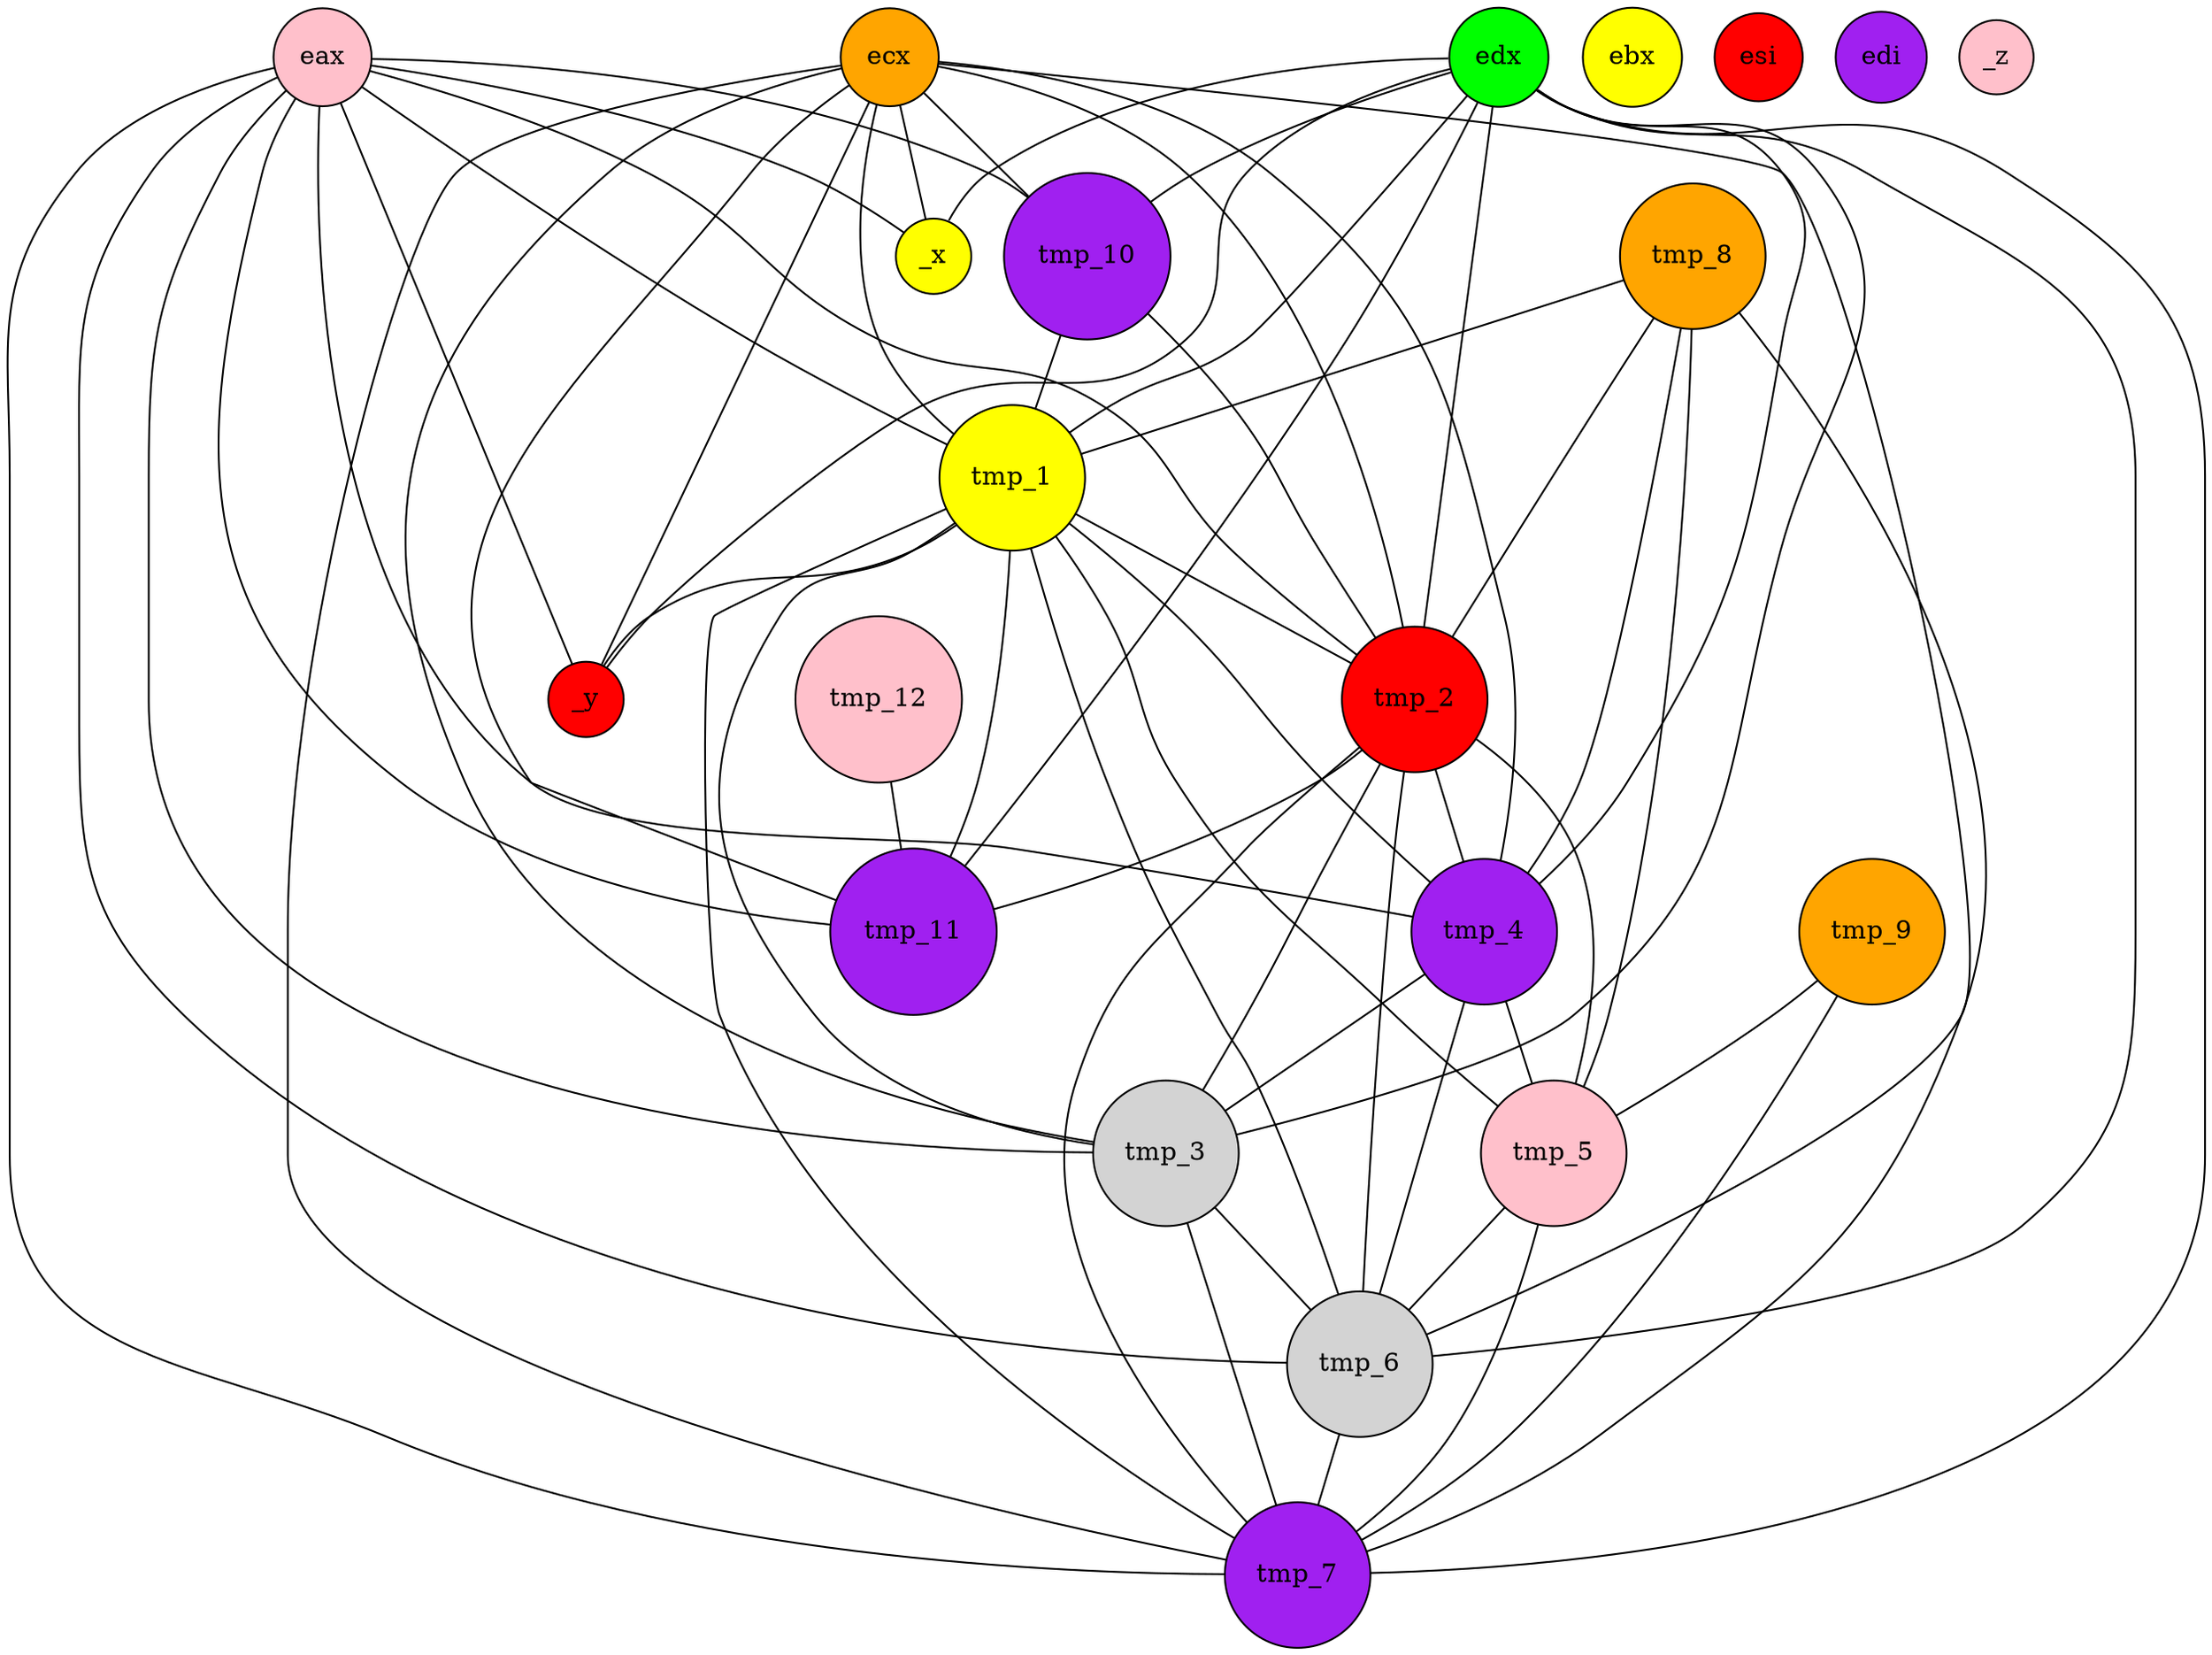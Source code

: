 // Interference Graph
strict graph {
	eax [fillcolor=pink shape=circle style=filled]
	ecx [fillcolor=orange shape=circle style=filled]
	edx [fillcolor=green shape=circle style=filled]
	ebx [fillcolor=yellow shape=circle style=filled]
	esi [fillcolor=red shape=circle style=filled]
	edi [fillcolor=purple shape=circle style=filled]
	tmp_10 [shape=circle style=filled]
	tmp_9 [shape=circle style=filled]
	_z [shape=circle style=filled]
	tmp_8 [shape=circle style=filled]
	tmp_1 [shape=circle style=filled]
	tmp_12 [shape=circle style=filled]
	tmp_2 [shape=circle style=filled]
	tmp_4 [shape=circle style=filled]
	tmp_3 [shape=circle style=filled]
	tmp_5 [shape=circle style=filled]
	_x [shape=circle style=filled]
	tmp_6 [shape=circle style=filled]
	tmp_7 [shape=circle style=filled]
	tmp_11 [shape=circle style=filled]
	_y [shape=circle style=filled]
	tmp_1 [fillcolor=yellow shape=circle style=filled]
	tmp_2 [fillcolor=red shape=circle style=filled]
	tmp_7 [fillcolor=purple shape=circle style=filled]
	tmp_4 [fillcolor=purple shape=circle style=filled]
	tmp_5 [fillcolor=pink shape=circle style=filled]
	tmp_11 [fillcolor=purple shape=circle style=filled]
	tmp_10 [fillcolor=purple shape=circle style=filled]
	tmp_8 [fillcolor=orange shape=circle style=filled]
	_y [fillcolor=red shape=circle style=filled]
	_x [fillcolor=yellow shape=circle style=filled]
	tmp_9 [fillcolor=orange shape=circle style=filled]
	tmp_12 [fillcolor=pink shape=circle style=filled]
	_z [fillcolor=pink shape=circle style=filled]
	eax -- tmp_7
	eax -- tmp_4
	eax -- tmp_3
	eax -- tmp_6
	eax -- _x
	eax -- _y
	eax -- tmp_2
	eax -- tmp_1
	eax -- tmp_11
	eax -- tmp_10
	ecx -- tmp_7
	ecx -- tmp_4
	ecx -- tmp_3
	ecx -- tmp_6
	ecx -- _x
	ecx -- _y
	ecx -- tmp_2
	ecx -- tmp_1
	ecx -- tmp_11
	ecx -- tmp_10
	edx -- tmp_7
	edx -- tmp_4
	edx -- tmp_3
	edx -- tmp_6
	edx -- _x
	edx -- _y
	edx -- tmp_2
	edx -- tmp_1
	edx -- tmp_11
	edx -- tmp_10
	tmp_10 -- eax
	tmp_10 -- ecx
	tmp_10 -- edx
	tmp_10 -- tmp_1
	tmp_10 -- tmp_2
	tmp_9 -- tmp_7
	tmp_9 -- tmp_5
	tmp_8 -- tmp_2
	tmp_8 -- tmp_7
	tmp_8 -- tmp_4
	tmp_8 -- tmp_1
	tmp_8 -- tmp_5
	tmp_1 -- tmp_4
	tmp_1 -- tmp_7
	tmp_1 -- tmp_3
	tmp_1 -- tmp_6
	tmp_1 -- _y
	tmp_1 -- tmp_2
	tmp_1 -- eax
	tmp_1 -- ecx
	tmp_1 -- edx
	tmp_1 -- tmp_5
	tmp_1 -- tmp_8
	tmp_1 -- tmp_11
	tmp_1 -- tmp_10
	tmp_12 -- tmp_11
	tmp_2 -- tmp_7
	tmp_2 -- tmp_4
	tmp_2 -- tmp_6
	tmp_2 -- tmp_3
	tmp_2 -- tmp_1
	tmp_2 -- eax
	tmp_2 -- ecx
	tmp_2 -- edx
	tmp_2 -- tmp_5
	tmp_2 -- tmp_8
	tmp_2 -- tmp_11
	tmp_2 -- tmp_10
	tmp_4 -- eax
	tmp_4 -- ecx
	tmp_4 -- edx
	tmp_4 -- tmp_1
	tmp_4 -- tmp_2
	tmp_4 -- tmp_3
	tmp_4 -- tmp_5
	tmp_4 -- tmp_6
	tmp_4 -- tmp_8
	tmp_3 -- eax
	tmp_3 -- ecx
	tmp_3 -- edx
	tmp_3 -- tmp_1
	tmp_3 -- tmp_2
	tmp_3 -- tmp_4
	tmp_3 -- tmp_7
	tmp_3 -- tmp_6
	tmp_5 -- tmp_2
	tmp_5 -- tmp_7
	tmp_5 -- tmp_4
	tmp_5 -- tmp_6
	tmp_5 -- tmp_1
	tmp_5 -- tmp_8
	tmp_5 -- tmp_9
	_x -- eax
	_x -- ecx
	_x -- edx
	tmp_6 -- eax
	tmp_6 -- ecx
	tmp_6 -- edx
	tmp_6 -- tmp_1
	tmp_6 -- tmp_2
	tmp_6 -- tmp_3
	tmp_6 -- tmp_5
	tmp_6 -- tmp_4
	tmp_6 -- tmp_7
	tmp_7 -- eax
	tmp_7 -- ecx
	tmp_7 -- edx
	tmp_7 -- tmp_1
	tmp_7 -- tmp_2
	tmp_7 -- tmp_3
	tmp_7 -- tmp_5
	tmp_7 -- tmp_6
	tmp_7 -- tmp_8
	tmp_7 -- tmp_9
	tmp_11 -- eax
	tmp_11 -- ecx
	tmp_11 -- edx
	tmp_11 -- tmp_1
	tmp_11 -- tmp_2
	tmp_11 -- tmp_12
	_y -- eax
	_y -- ecx
	_y -- edx
	_y -- tmp_1
}
